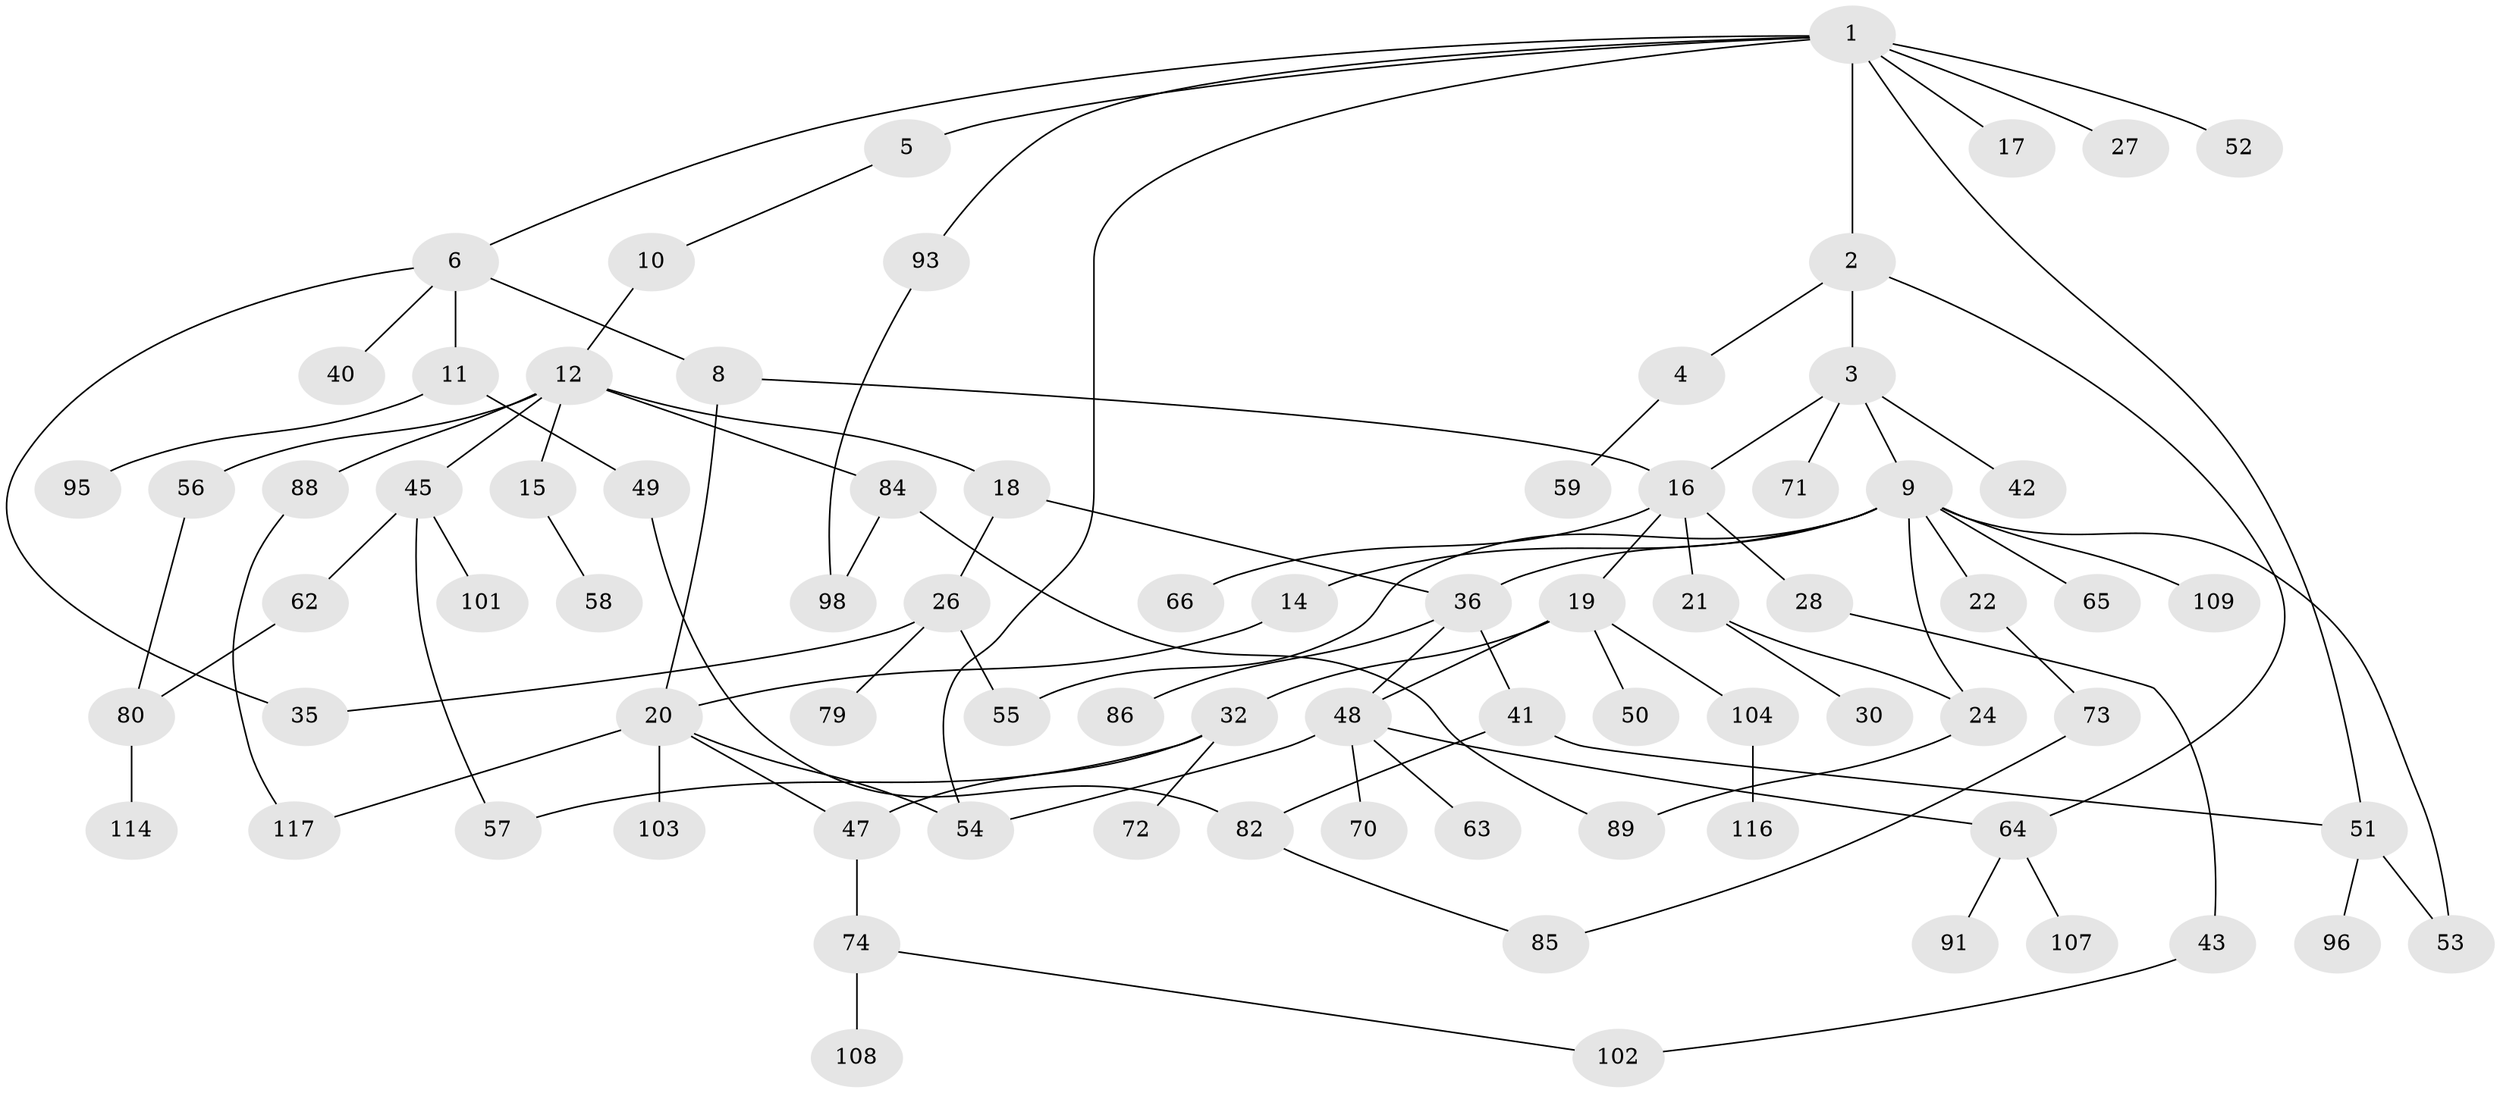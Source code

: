 // original degree distribution, {9: 0.00847457627118644, 4: 0.0847457627118644, 3: 0.15254237288135594, 5: 0.0423728813559322, 2: 0.3728813559322034, 7: 0.01694915254237288, 6: 0.01694915254237288, 1: 0.3050847457627119}
// Generated by graph-tools (version 1.1) at 2025/41/03/06/25 10:41:28]
// undirected, 79 vertices, 99 edges
graph export_dot {
graph [start="1"]
  node [color=gray90,style=filled];
  1 [super="+38"];
  2 [super="+7"];
  3 [super="+31"];
  4 [super="+23"];
  5 [super="+46"];
  6 [super="+29"];
  8;
  9 [super="+33"];
  10 [super="+76"];
  11 [super="+37"];
  12 [super="+13"];
  14;
  15 [super="+34"];
  16 [super="+111"];
  17 [super="+25"];
  18 [super="+99"];
  19 [super="+92"];
  20 [super="+61"];
  21 [super="+39"];
  22;
  24 [super="+115"];
  26 [super="+67"];
  27 [super="+118"];
  28;
  30;
  32 [super="+44"];
  35;
  36;
  40;
  41 [super="+97"];
  42;
  43 [super="+81"];
  45 [super="+77"];
  47;
  48 [super="+112"];
  49;
  50;
  51;
  52;
  53;
  54 [super="+69"];
  55 [super="+60"];
  56;
  57 [super="+68"];
  58 [super="+106"];
  59 [super="+78"];
  62;
  63;
  64 [super="+100"];
  65 [super="+83"];
  66;
  70;
  71;
  72 [super="+94"];
  73 [super="+105"];
  74 [super="+75"];
  79;
  80 [super="+90"];
  82 [super="+87"];
  84;
  85;
  86;
  88;
  89;
  91;
  93;
  95 [super="+110"];
  96;
  98;
  101;
  102 [super="+113"];
  103;
  104;
  107;
  108;
  109;
  114;
  116;
  117;
  1 -- 2;
  1 -- 5;
  1 -- 6;
  1 -- 17;
  1 -- 27;
  1 -- 51;
  1 -- 93;
  1 -- 52;
  1 -- 54;
  2 -- 3;
  2 -- 4;
  2 -- 64;
  3 -- 9;
  3 -- 71;
  3 -- 16;
  3 -- 42;
  4 -- 59;
  5 -- 10;
  6 -- 8;
  6 -- 11;
  6 -- 40;
  6 -- 35;
  8 -- 16;
  8 -- 20;
  9 -- 14;
  9 -- 22;
  9 -- 65;
  9 -- 109;
  9 -- 24;
  9 -- 36;
  9 -- 53;
  9 -- 55;
  10 -- 12;
  11 -- 95;
  11 -- 49;
  12 -- 15;
  12 -- 18;
  12 -- 84;
  12 -- 88;
  12 -- 56;
  12 -- 45;
  14 -- 20;
  15 -- 58;
  16 -- 19;
  16 -- 21;
  16 -- 28;
  16 -- 66;
  18 -- 26;
  18 -- 36;
  19 -- 32;
  19 -- 50;
  19 -- 104;
  19 -- 48;
  20 -- 54;
  20 -- 103;
  20 -- 117;
  20 -- 47;
  21 -- 24;
  21 -- 30;
  22 -- 73;
  24 -- 89;
  26 -- 55;
  26 -- 79;
  26 -- 35;
  28 -- 43;
  32 -- 57;
  32 -- 72;
  32 -- 47;
  36 -- 41;
  36 -- 48;
  36 -- 86;
  41 -- 51;
  41 -- 82;
  43 -- 102;
  45 -- 62;
  45 -- 57;
  45 -- 101;
  47 -- 74 [weight=2];
  48 -- 63;
  48 -- 70;
  48 -- 54;
  48 -- 64;
  49 -- 82;
  51 -- 96;
  51 -- 53;
  56 -- 80;
  62 -- 80;
  64 -- 91;
  64 -- 107;
  73 -- 85;
  74 -- 102;
  74 -- 108;
  80 -- 114;
  82 -- 85;
  84 -- 89;
  84 -- 98;
  88 -- 117;
  93 -- 98;
  104 -- 116;
}
